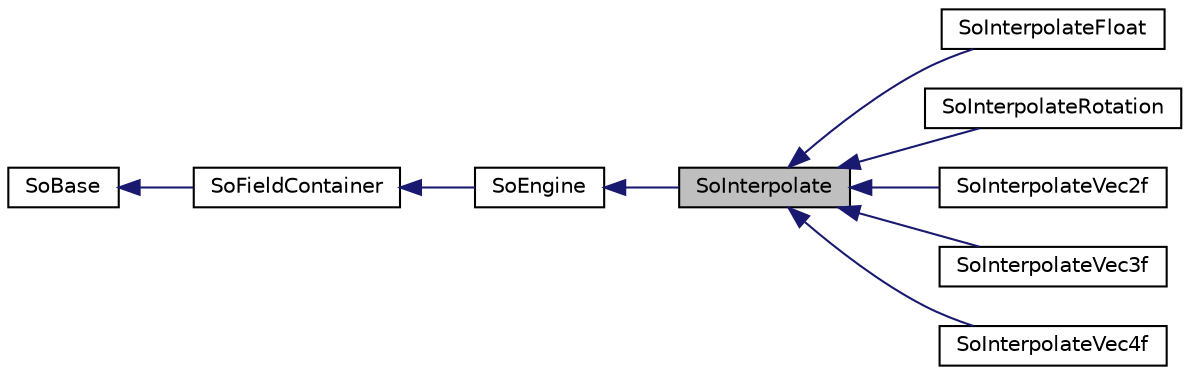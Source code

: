 digraph "SoInterpolate"
{
 // LATEX_PDF_SIZE
  edge [fontname="Helvetica",fontsize="10",labelfontname="Helvetica",labelfontsize="10"];
  node [fontname="Helvetica",fontsize="10",shape=record];
  rankdir="LR";
  Node1 [label="SoInterpolate",height=0.2,width=0.4,color="black", fillcolor="grey75", style="filled", fontcolor="black",tooltip="The SoInterpolate class is the base class for all interpolator engines."];
  Node2 -> Node1 [dir="back",color="midnightblue",fontsize="10",style="solid",fontname="Helvetica"];
  Node2 [label="SoEngine",height=0.2,width=0.4,color="black", fillcolor="white", style="filled",URL="$classSoEngine.html",tooltip="SoEngine is the base class for Coin engines."];
  Node3 -> Node2 [dir="back",color="midnightblue",fontsize="10",style="solid",fontname="Helvetica"];
  Node3 [label="SoFieldContainer",height=0.2,width=0.4,color="black", fillcolor="white", style="filled",URL="$classSoFieldContainer.html",tooltip="The SoFieldContainer class is a base class for all classes that contain fields."];
  Node4 -> Node3 [dir="back",color="midnightblue",fontsize="10",style="solid",fontname="Helvetica"];
  Node4 [label="SoBase",height=0.2,width=0.4,color="black", fillcolor="white", style="filled",URL="$classSoBase.html",tooltip="The SoBase class is the top-level superclass for a number of class-hierarchies."];
  Node1 -> Node5 [dir="back",color="midnightblue",fontsize="10",style="solid",fontname="Helvetica"];
  Node5 [label="SoInterpolateFloat",height=0.2,width=0.4,color="black", fillcolor="white", style="filled",URL="$classSoInterpolateFloat.html",tooltip="The SoInterpolateFloat class is used to interpolate two floating point values."];
  Node1 -> Node6 [dir="back",color="midnightblue",fontsize="10",style="solid",fontname="Helvetica"];
  Node6 [label="SoInterpolateRotation",height=0.2,width=0.4,color="black", fillcolor="white", style="filled",URL="$classSoInterpolateRotation.html",tooltip="The SoInterpolateRotation class is used to interpolate between two rotations."];
  Node1 -> Node7 [dir="back",color="midnightblue",fontsize="10",style="solid",fontname="Helvetica"];
  Node7 [label="SoInterpolateVec2f",height=0.2,width=0.4,color="black", fillcolor="white", style="filled",URL="$classSoInterpolateVec2f.html",tooltip="The SoInterpolateVec2f class is used to interpolate between pairs of 2D vectors."];
  Node1 -> Node8 [dir="back",color="midnightblue",fontsize="10",style="solid",fontname="Helvetica"];
  Node8 [label="SoInterpolateVec3f",height=0.2,width=0.4,color="black", fillcolor="white", style="filled",URL="$classSoInterpolateVec3f.html",tooltip="The SoInterpolateVec3f class is used to interpolate between pairs of 3D vectors."];
  Node1 -> Node9 [dir="back",color="midnightblue",fontsize="10",style="solid",fontname="Helvetica"];
  Node9 [label="SoInterpolateVec4f",height=0.2,width=0.4,color="black", fillcolor="white", style="filled",URL="$classSoInterpolateVec4f.html",tooltip="The SoInterpolateVec4f class is used to interpolate between pairs of 4D vectors."];
}
